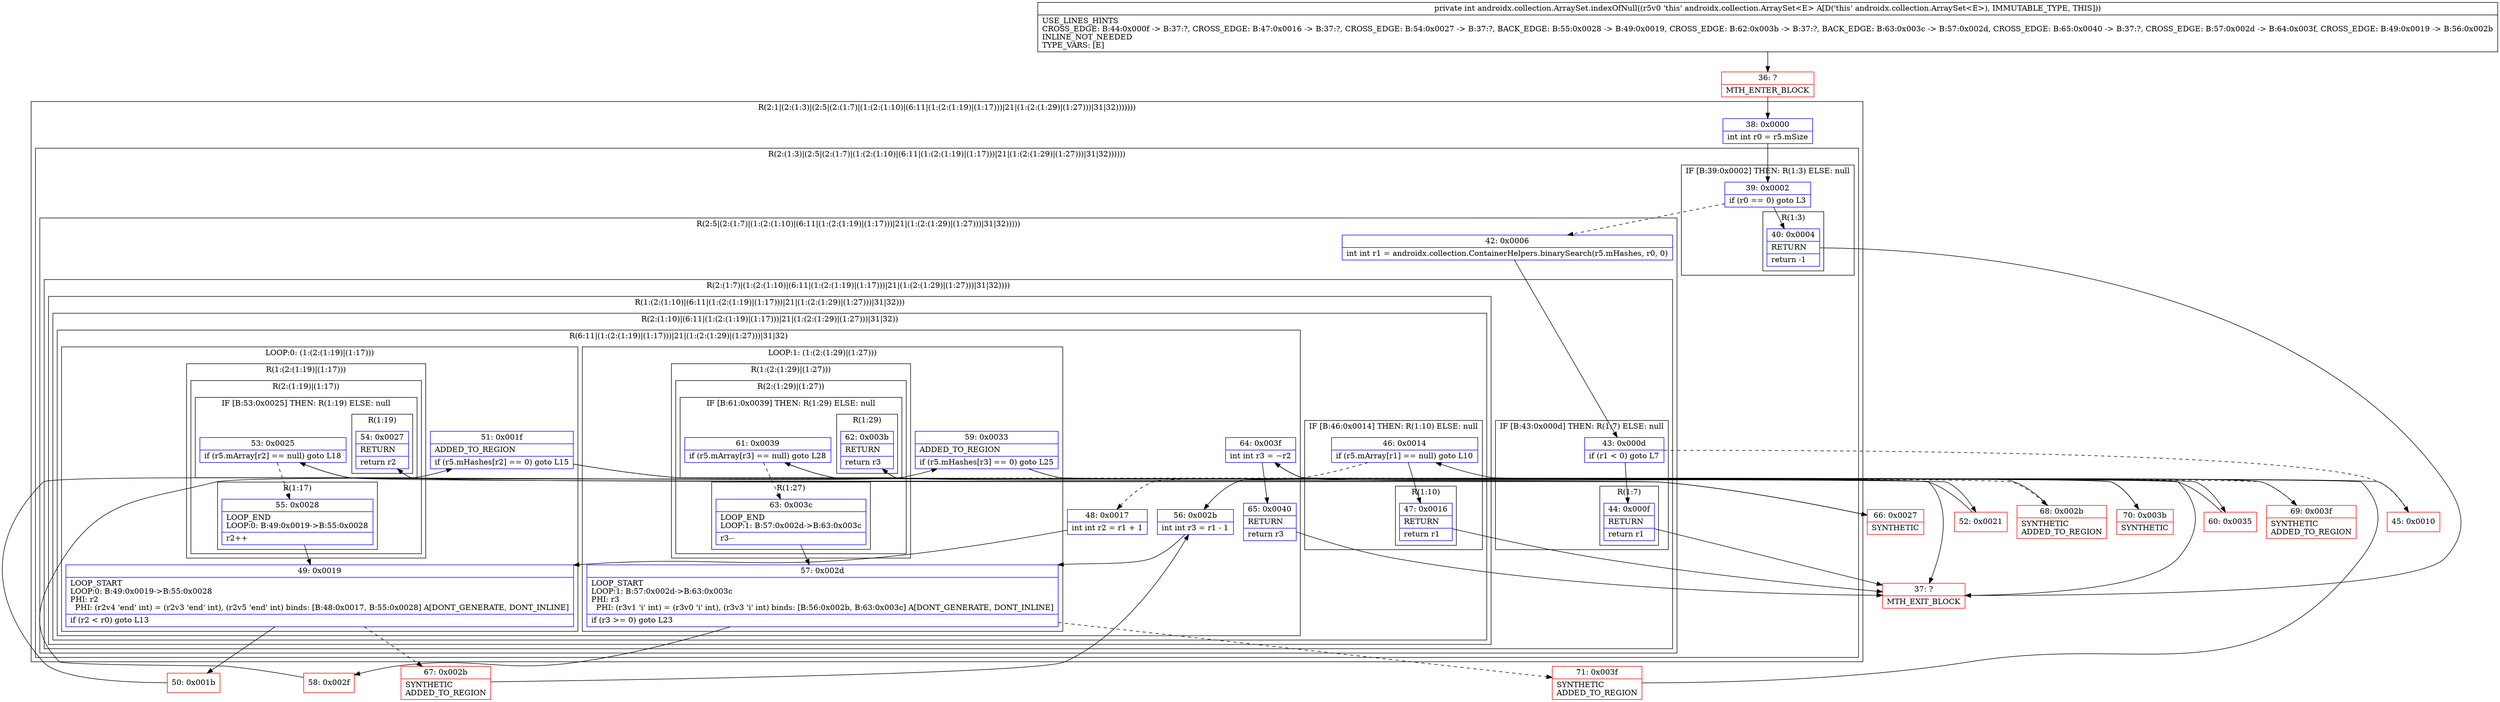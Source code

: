digraph "CFG forandroidx.collection.ArraySet.indexOfNull()I" {
subgraph cluster_Region_1353463008 {
label = "R(2:1|(2:(1:3)|(2:5|(2:(1:7)|(1:(2:(1:10)|(6:11|(1:(2:(1:19)|(1:17)))|21|(1:(2:(1:29)|(1:27)))|31|32)))))))";
node [shape=record,color=blue];
Node_38 [shape=record,label="{38\:\ 0x0000|int int r0 = r5.mSize\l}"];
subgraph cluster_Region_1616479413 {
label = "R(2:(1:3)|(2:5|(2:(1:7)|(1:(2:(1:10)|(6:11|(1:(2:(1:19)|(1:17)))|21|(1:(2:(1:29)|(1:27)))|31|32))))))";
node [shape=record,color=blue];
subgraph cluster_IfRegion_76933227 {
label = "IF [B:39:0x0002] THEN: R(1:3) ELSE: null";
node [shape=record,color=blue];
Node_39 [shape=record,label="{39\:\ 0x0002|if (r0 == 0) goto L3\l}"];
subgraph cluster_Region_758103778 {
label = "R(1:3)";
node [shape=record,color=blue];
Node_40 [shape=record,label="{40\:\ 0x0004|RETURN\l|return \-1\l}"];
}
}
subgraph cluster_Region_1761535261 {
label = "R(2:5|(2:(1:7)|(1:(2:(1:10)|(6:11|(1:(2:(1:19)|(1:17)))|21|(1:(2:(1:29)|(1:27)))|31|32)))))";
node [shape=record,color=blue];
Node_42 [shape=record,label="{42\:\ 0x0006|int int r1 = androidx.collection.ContainerHelpers.binarySearch(r5.mHashes, r0, 0)\l}"];
subgraph cluster_Region_866327010 {
label = "R(2:(1:7)|(1:(2:(1:10)|(6:11|(1:(2:(1:19)|(1:17)))|21|(1:(2:(1:29)|(1:27)))|31|32))))";
node [shape=record,color=blue];
subgraph cluster_IfRegion_582904401 {
label = "IF [B:43:0x000d] THEN: R(1:7) ELSE: null";
node [shape=record,color=blue];
Node_43 [shape=record,label="{43\:\ 0x000d|if (r1 \< 0) goto L7\l}"];
subgraph cluster_Region_155388125 {
label = "R(1:7)";
node [shape=record,color=blue];
Node_44 [shape=record,label="{44\:\ 0x000f|RETURN\l|return r1\l}"];
}
}
subgraph cluster_Region_882697107 {
label = "R(1:(2:(1:10)|(6:11|(1:(2:(1:19)|(1:17)))|21|(1:(2:(1:29)|(1:27)))|31|32)))";
node [shape=record,color=blue];
subgraph cluster_Region_416069017 {
label = "R(2:(1:10)|(6:11|(1:(2:(1:19)|(1:17)))|21|(1:(2:(1:29)|(1:27)))|31|32))";
node [shape=record,color=blue];
subgraph cluster_IfRegion_378196709 {
label = "IF [B:46:0x0014] THEN: R(1:10) ELSE: null";
node [shape=record,color=blue];
Node_46 [shape=record,label="{46\:\ 0x0014|if (r5.mArray[r1] == null) goto L10\l}"];
subgraph cluster_Region_654345406 {
label = "R(1:10)";
node [shape=record,color=blue];
Node_47 [shape=record,label="{47\:\ 0x0016|RETURN\l|return r1\l}"];
}
}
subgraph cluster_Region_1983749869 {
label = "R(6:11|(1:(2:(1:19)|(1:17)))|21|(1:(2:(1:29)|(1:27)))|31|32)";
node [shape=record,color=blue];
Node_48 [shape=record,label="{48\:\ 0x0017|int int r2 = r1 + 1\l}"];
subgraph cluster_LoopRegion_319047653 {
label = "LOOP:0: (1:(2:(1:19)|(1:17)))";
node [shape=record,color=blue];
Node_49 [shape=record,label="{49\:\ 0x0019|LOOP_START\lLOOP:0: B:49:0x0019\-\>B:55:0x0028\lPHI: r2 \l  PHI: (r2v4 'end' int) = (r2v3 'end' int), (r2v5 'end' int) binds: [B:48:0x0017, B:55:0x0028] A[DONT_GENERATE, DONT_INLINE]\l|if (r2 \< r0) goto L13\l}"];
Node_51 [shape=record,label="{51\:\ 0x001f|ADDED_TO_REGION\l|if (r5.mHashes[r2] == 0) goto L15\l}"];
subgraph cluster_Region_1220853964 {
label = "R(1:(2:(1:19)|(1:17)))";
node [shape=record,color=blue];
subgraph cluster_Region_1669577791 {
label = "R(2:(1:19)|(1:17))";
node [shape=record,color=blue];
subgraph cluster_IfRegion_83020745 {
label = "IF [B:53:0x0025] THEN: R(1:19) ELSE: null";
node [shape=record,color=blue];
Node_53 [shape=record,label="{53\:\ 0x0025|if (r5.mArray[r2] == null) goto L18\l}"];
subgraph cluster_Region_513992524 {
label = "R(1:19)";
node [shape=record,color=blue];
Node_54 [shape=record,label="{54\:\ 0x0027|RETURN\l|return r2\l}"];
}
}
subgraph cluster_Region_661954285 {
label = "R(1:17)";
node [shape=record,color=blue];
Node_55 [shape=record,label="{55\:\ 0x0028|LOOP_END\lLOOP:0: B:49:0x0019\-\>B:55:0x0028\l|r2++\l}"];
}
}
}
}
Node_56 [shape=record,label="{56\:\ 0x002b|int int r3 = r1 \- 1\l}"];
subgraph cluster_LoopRegion_1730770199 {
label = "LOOP:1: (1:(2:(1:29)|(1:27)))";
node [shape=record,color=blue];
Node_57 [shape=record,label="{57\:\ 0x002d|LOOP_START\lLOOP:1: B:57:0x002d\-\>B:63:0x003c\lPHI: r3 \l  PHI: (r3v1 'i' int) = (r3v0 'i' int), (r3v3 'i' int) binds: [B:56:0x002b, B:63:0x003c] A[DONT_GENERATE, DONT_INLINE]\l|if (r3 \>= 0) goto L23\l}"];
Node_59 [shape=record,label="{59\:\ 0x0033|ADDED_TO_REGION\l|if (r5.mHashes[r3] == 0) goto L25\l}"];
subgraph cluster_Region_818961319 {
label = "R(1:(2:(1:29)|(1:27)))";
node [shape=record,color=blue];
subgraph cluster_Region_1305296985 {
label = "R(2:(1:29)|(1:27))";
node [shape=record,color=blue];
subgraph cluster_IfRegion_823122712 {
label = "IF [B:61:0x0039] THEN: R(1:29) ELSE: null";
node [shape=record,color=blue];
Node_61 [shape=record,label="{61\:\ 0x0039|if (r5.mArray[r3] == null) goto L28\l}"];
subgraph cluster_Region_598860403 {
label = "R(1:29)";
node [shape=record,color=blue];
Node_62 [shape=record,label="{62\:\ 0x003b|RETURN\l|return r3\l}"];
}
}
subgraph cluster_Region_839886914 {
label = "R(1:27)";
node [shape=record,color=blue];
Node_63 [shape=record,label="{63\:\ 0x003c|LOOP_END\lLOOP:1: B:57:0x002d\-\>B:63:0x003c\l|r3\-\-\l}"];
}
}
}
}
Node_64 [shape=record,label="{64\:\ 0x003f|int int r3 = ~r2\l}"];
Node_65 [shape=record,label="{65\:\ 0x0040|RETURN\l|return r3\l}"];
}
}
}
}
}
}
}
Node_36 [shape=record,color=red,label="{36\:\ ?|MTH_ENTER_BLOCK\l}"];
Node_37 [shape=record,color=red,label="{37\:\ ?|MTH_EXIT_BLOCK\l}"];
Node_45 [shape=record,color=red,label="{45\:\ 0x0010}"];
Node_50 [shape=record,color=red,label="{50\:\ 0x001b}"];
Node_52 [shape=record,color=red,label="{52\:\ 0x0021}"];
Node_66 [shape=record,color=red,label="{66\:\ 0x0027|SYNTHETIC\l}"];
Node_68 [shape=record,color=red,label="{68\:\ 0x002b|SYNTHETIC\lADDED_TO_REGION\l}"];
Node_58 [shape=record,color=red,label="{58\:\ 0x002f}"];
Node_60 [shape=record,color=red,label="{60\:\ 0x0035}"];
Node_70 [shape=record,color=red,label="{70\:\ 0x003b|SYNTHETIC\l}"];
Node_69 [shape=record,color=red,label="{69\:\ 0x003f|SYNTHETIC\lADDED_TO_REGION\l}"];
Node_71 [shape=record,color=red,label="{71\:\ 0x003f|SYNTHETIC\lADDED_TO_REGION\l}"];
Node_67 [shape=record,color=red,label="{67\:\ 0x002b|SYNTHETIC\lADDED_TO_REGION\l}"];
MethodNode[shape=record,label="{private int androidx.collection.ArraySet.indexOfNull((r5v0 'this' androidx.collection.ArraySet\<E\> A[D('this' androidx.collection.ArraySet\<E\>), IMMUTABLE_TYPE, THIS]))  | USE_LINES_HINTS\lCROSS_EDGE: B:44:0x000f \-\> B:37:?, CROSS_EDGE: B:47:0x0016 \-\> B:37:?, CROSS_EDGE: B:54:0x0027 \-\> B:37:?, BACK_EDGE: B:55:0x0028 \-\> B:49:0x0019, CROSS_EDGE: B:62:0x003b \-\> B:37:?, BACK_EDGE: B:63:0x003c \-\> B:57:0x002d, CROSS_EDGE: B:65:0x0040 \-\> B:37:?, CROSS_EDGE: B:57:0x002d \-\> B:64:0x003f, CROSS_EDGE: B:49:0x0019 \-\> B:56:0x002b\lINLINE_NOT_NEEDED\lTYPE_VARS: [E]\l}"];
MethodNode -> Node_36;Node_38 -> Node_39;
Node_39 -> Node_40;
Node_39 -> Node_42[style=dashed];
Node_40 -> Node_37;
Node_42 -> Node_43;
Node_43 -> Node_44;
Node_43 -> Node_45[style=dashed];
Node_44 -> Node_37;
Node_46 -> Node_47;
Node_46 -> Node_48[style=dashed];
Node_47 -> Node_37;
Node_48 -> Node_49;
Node_49 -> Node_50;
Node_49 -> Node_67[style=dashed];
Node_51 -> Node_52;
Node_51 -> Node_68[style=dashed];
Node_53 -> Node_55[style=dashed];
Node_53 -> Node_66;
Node_54 -> Node_37;
Node_55 -> Node_49;
Node_56 -> Node_57;
Node_57 -> Node_58;
Node_57 -> Node_71[style=dashed];
Node_59 -> Node_60;
Node_59 -> Node_69[style=dashed];
Node_61 -> Node_63[style=dashed];
Node_61 -> Node_70;
Node_62 -> Node_37;
Node_63 -> Node_57;
Node_64 -> Node_65;
Node_65 -> Node_37;
Node_36 -> Node_38;
Node_45 -> Node_46;
Node_50 -> Node_51;
Node_52 -> Node_53;
Node_66 -> Node_54;
Node_68 -> Node_56;
Node_58 -> Node_59;
Node_60 -> Node_61;
Node_70 -> Node_62;
Node_69 -> Node_64;
Node_71 -> Node_64;
Node_67 -> Node_56;
}

